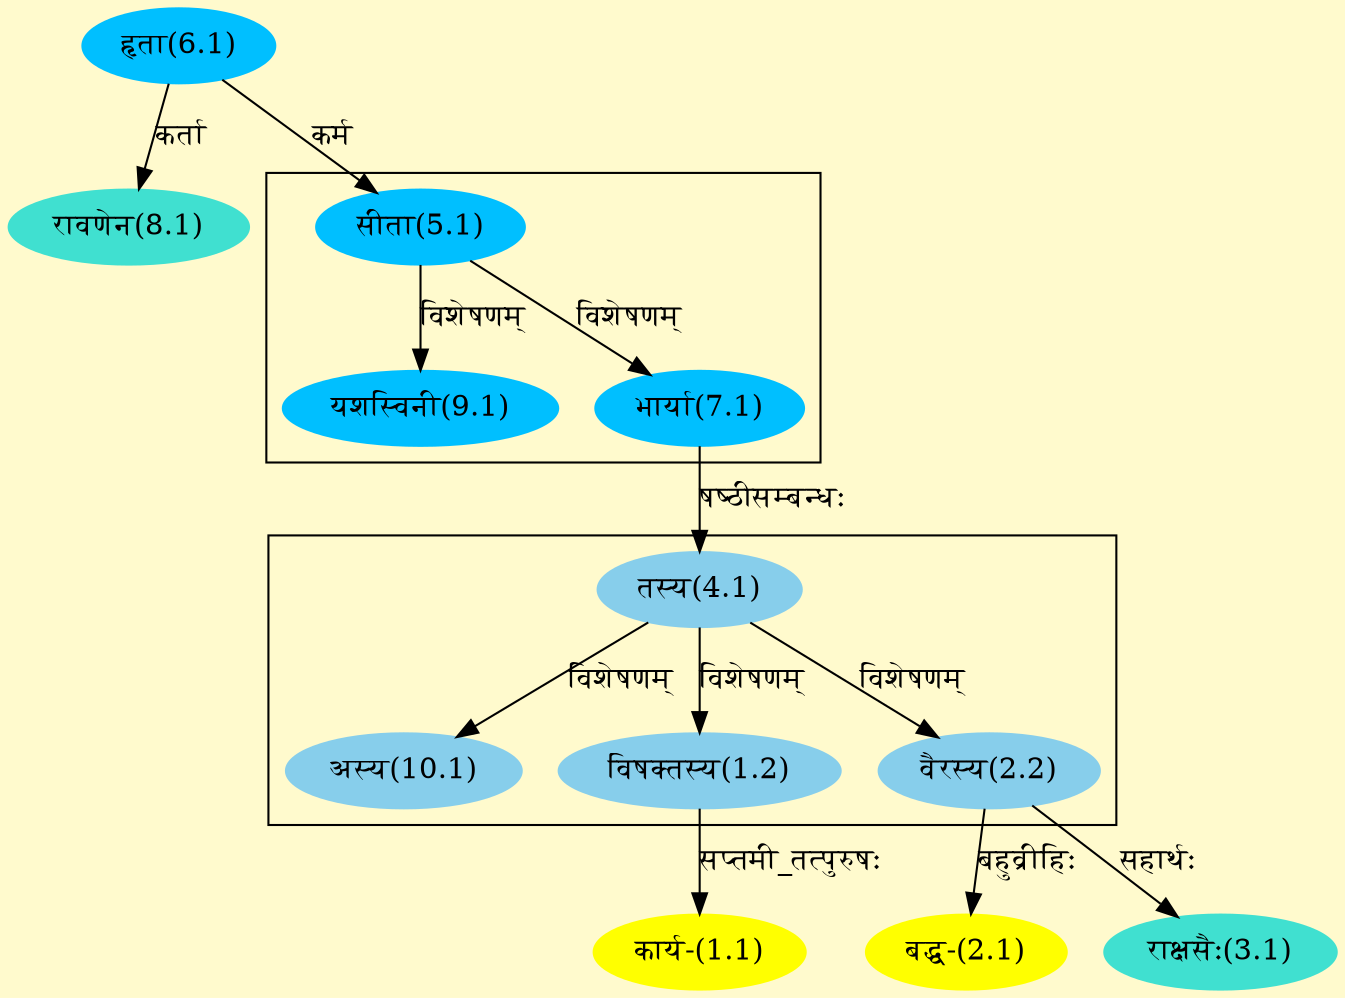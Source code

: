 digraph G{
rankdir=BT;
 compound=true;
 bgcolor="lemonchiffon1";

subgraph cluster_1{
Node1_2 [style=filled, color="#87CEEB" label = "विषक्तस्य(1.2)"]
Node4_1 [style=filled, color="#87CEEB" label = "तस्य(4.1)"]
Node2_2 [style=filled, color="#87CEEB" label = "वैरस्य(2.2)"]
Node10_1 [style=filled, color="#87CEEB" label = "अस्य(10.1)"]

}

subgraph cluster_2{
Node7_1 [style=filled, color="#00BFFF" label = "भार्या(7.1)"]
Node5_1 [style=filled, color="#00BFFF" label = "सीता(5.1)"]
Node9_1 [style=filled, color="#00BFFF" label = "यशस्विनी(9.1)"]

}
Node1_1 [style=filled, color="#FFFF00" label = "कार्य-(1.1)"]
Node1_2 [style=filled, color="#87CEEB" label = "विषक्तस्य(1.2)"]
Node2_1 [style=filled, color="#FFFF00" label = "बद्ध-(2.1)"]
Node2_2 [style=filled, color="#87CEEB" label = "वैरस्य(2.2)"]
Node3_1 [style=filled, color="#40E0D0" label = "राक्षसैः(3.1)"]
Node4_1 [style=filled, color="#87CEEB" label = "तस्य(4.1)"]
Node7_1 [style=filled, color="#00BFFF" label = "भार्या(7.1)"]
Node5_1 [style=filled, color="#00BFFF" label = "सीता(5.1)"]
Node6_1 [style=filled, color="#00BFFF" label = "हृता(6.1)"]
Node8_1 [style=filled, color="#40E0D0" label = "रावणेन(8.1)"]
/* Start of Relations section */

Node1_1 -> Node1_2 [  label="सप्तमी_तत्पुरुषः"  dir="back" ]
Node1_2 -> Node4_1 [  label="विशेषणम्"  dir="back" ]
Node2_1 -> Node2_2 [  label="बहुव्रीहिः"  dir="back" ]
Node2_2 -> Node4_1 [  label="विशेषणम्"  dir="back" ]
Node3_1 -> Node2_2 [  label="सहार्थः"  dir="back" ]
Node4_1 -> Node7_1 [  label="षष्ठीसम्बन्धः"  dir="back" ]
Node5_1 -> Node6_1 [  label="कर्म"  dir="back" ]
Node7_1 -> Node5_1 [  label="विशेषणम्"  dir="back" ]
Node8_1 -> Node6_1 [  label="कर्ता"  dir="back" ]
Node9_1 -> Node5_1 [  label="विशेषणम्"  dir="back" ]
Node10_1 -> Node4_1 [  label="विशेषणम्"  dir="back" ]
}
